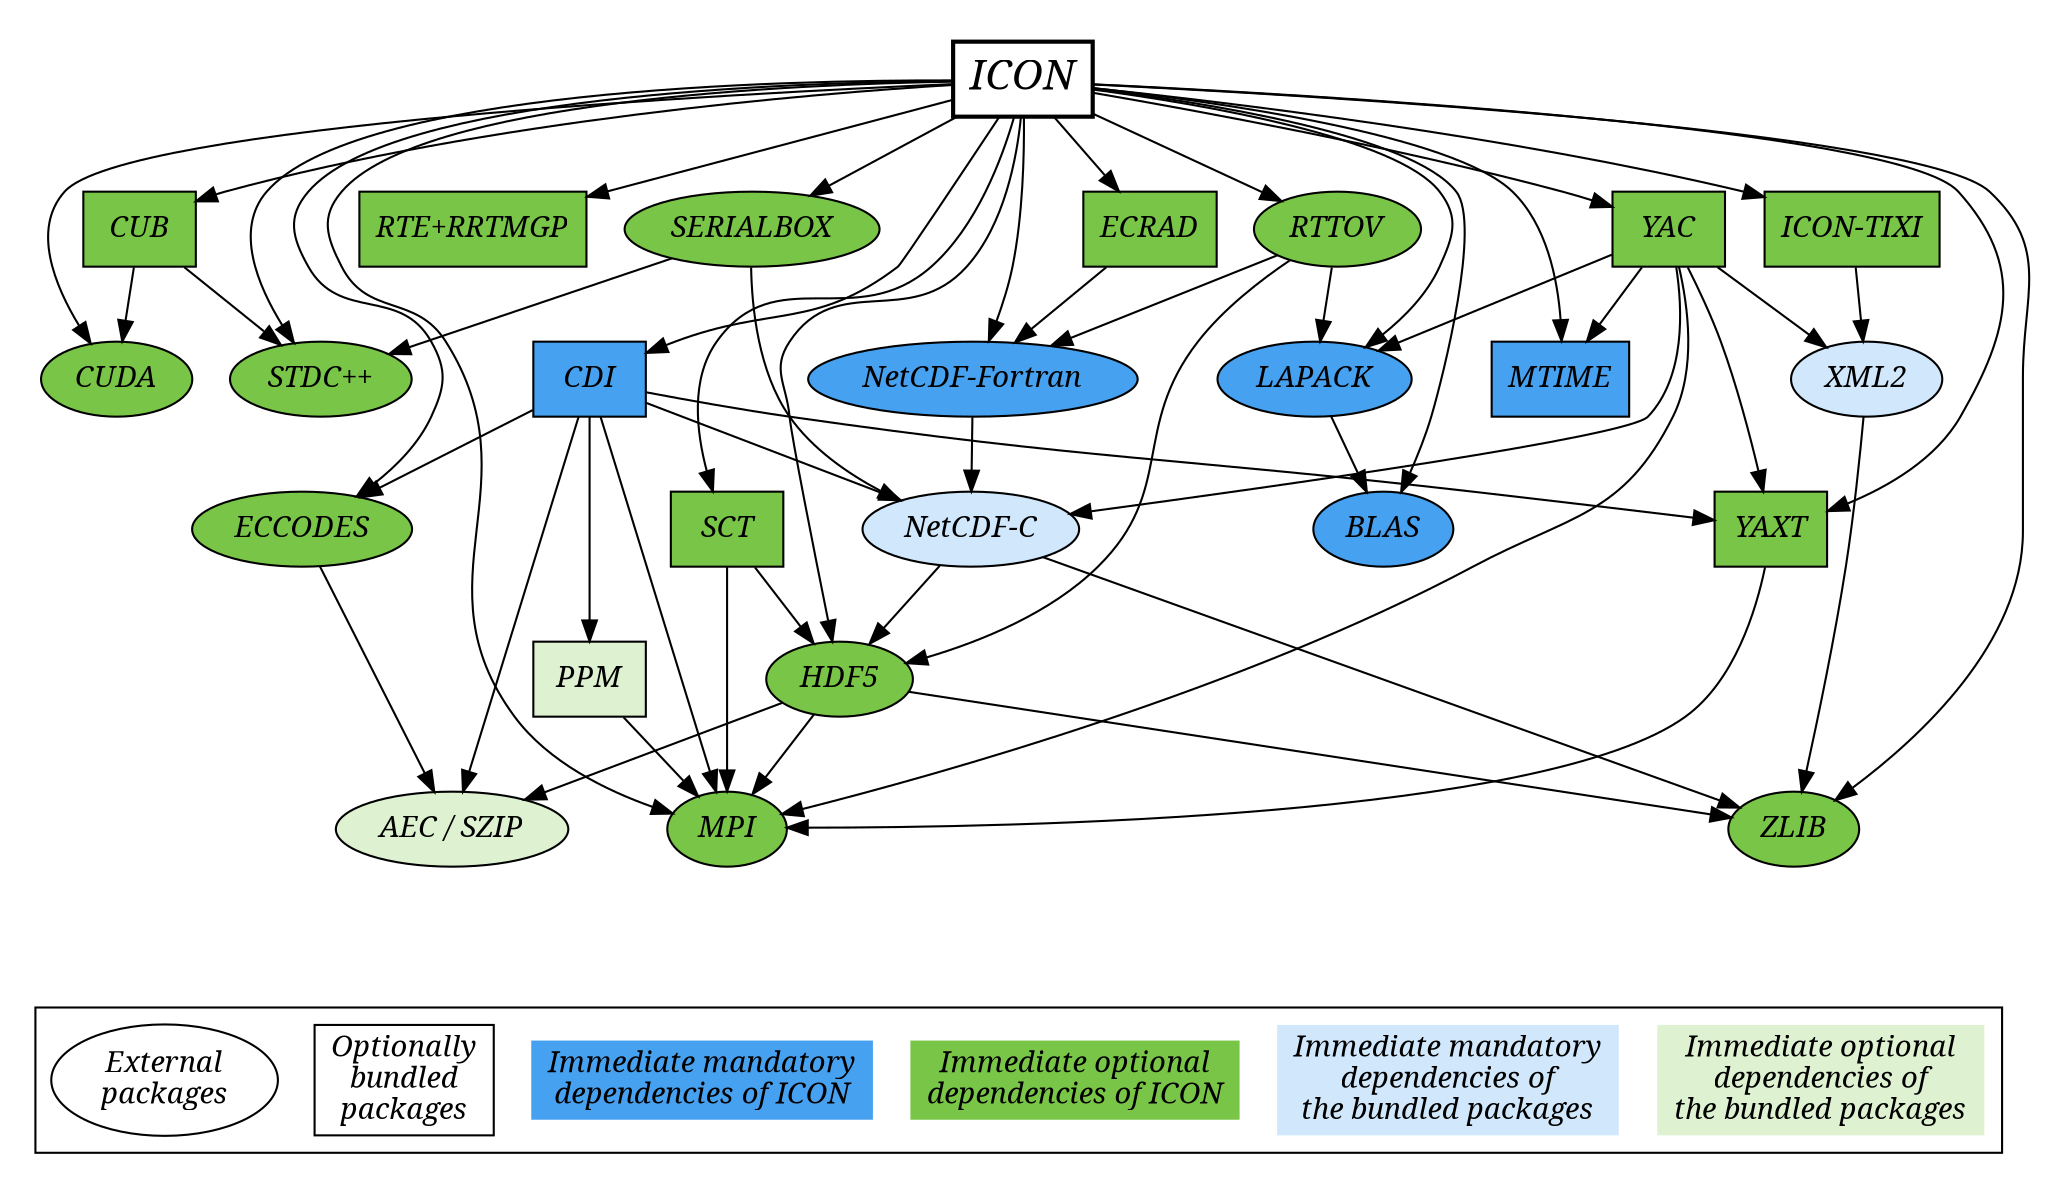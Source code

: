 digraph ICON {

	node [style=filled; shape=oval; fontname="italic"; fillcolor="#79C547"];

	subgraph clusterMain {

		graph [peripheries=0];

		"ICON" [shape=box; fillcolor=white; fontsize=20; penwidth=2.0];
		"ICON" -> {"STDC++"; "CUDA"; "CUB"; "MPI"; "NetCDF-Fortran"; "RTE+RRTMGP";
			       "ECRAD"; "RTTOV"; "SCT"; "YAXT"; "CDI"; "SERIALBOX";
			       "MTIME"; "BLAS"; "LAPACK"; "YAC"; "ICON-TIXI";
			       "ECCODES"; "HDF5"; "ZLIB"};

		"STDC++";

		"CUDA";

		"CUB" [shape=box];
		"CUB" -> {"CUDA"; "STDC++"};

		"MPI";

		"NetCDF-Fortran" [shape=oval; fillcolor="#47A1F1"]
		"NetCDF-Fortran" -> {"NetCDF-C"};

		"RTE+RRTMGP" [shape=box];

		"ECRAD" [shape=box];
		"ECRAD" -> {"NetCDF-Fortran"};

		"RTTOV";
		"RTTOV" -> {"NetCDF-Fortran"; "LAPACK"; "HDF5"};

		"SCT" [shape=box];
		"SCT" -> {"MPI"; "HDF5"};

		"YAXT" [shape=box];
		"YAXT" -> {"MPI"};

		"CDI" [shape=box; fillcolor="#47A1F1"];
		"CDI" -> {"MPI"; "YAXT"; "PPM"; "ECCODES"; "NetCDF-C"; "AEC / SZIP"};

		"PPM" [shape=box; fillcolor="#DEF1D1"];
		"PPM" -> {"MPI"};

		"SERIALBOX";
		"SERIALBOX" -> {"STDC++"; "NetCDF-C"};

		"MTIME" [shape=box; fillcolor="#47A1F1"];

		"BLAS" [fillcolor="#47A1F1"];

		"LAPACK" [fillcolor="#47A1F1"];
		"LAPACK" -> {"BLAS"};

		"YAC" [shape=box];
		"YAC" -> {"MPI"; "YAXT"; "MTIME"; "LAPACK"; "NetCDF-C"; "XML2"};

		"ICON-TIXI" [shape=box];
		"ICON-TIXI" -> {"XML2"};

		"ECCODES";
		"ECCODES" -> {"AEC / SZIP"};

		"HDF5";
		"HDF5" -> {"MPI"; "ZLIB"; "AEC / SZIP"};

		"ZLIB";

		"NetCDF-C" [fillcolor="#D1E8FC"];
		"NetCDF-C" -> {"HDF5"; "ZLIB"};

		"AEC / SZIP" [fillcolor="#DEF1D1"];
		"AEC / SZIP";

		"XML2" [fillcolor="#D1E8FC"];
		"XML2" -> {"ZLIB"};

		{
			rank=sink;
			bottomNode [shape=point; style=invis];
		}
	}

	subgraph clusterLegend {
		{
			rank=same;
			external -> bundled -> mandatoryIcon -> optionalIcon -> mandatoryBundled -> optionalBundled [style=invis];
			external [label="External\npackages"; fillcolor=white];
			bundled [label="Optionally\nbundled\npackages"; shape=box; fillcolor=white];
			mandatoryIcon [label="Immediate mandatory\ndependencies of ICON"; shape=plaintext; fillcolor="#47A1F1"];
			optionalIcon [label="Immediate optional\ndependencies of ICON"; shape=plaintext];
			mandatoryBundled [label="Immediate mandatory\ndependencies of\nthe bundled packages"; shape=plaintext; fillcolor="#D1E8FC"];
			optionalBundled [label="Immediate optional\ndependencies of\nthe bundled packages"; shape=plaintext; fillcolor="#DEF1D1"];
		}
	}

	bottomNode -> external:nw [style=invis];
}
